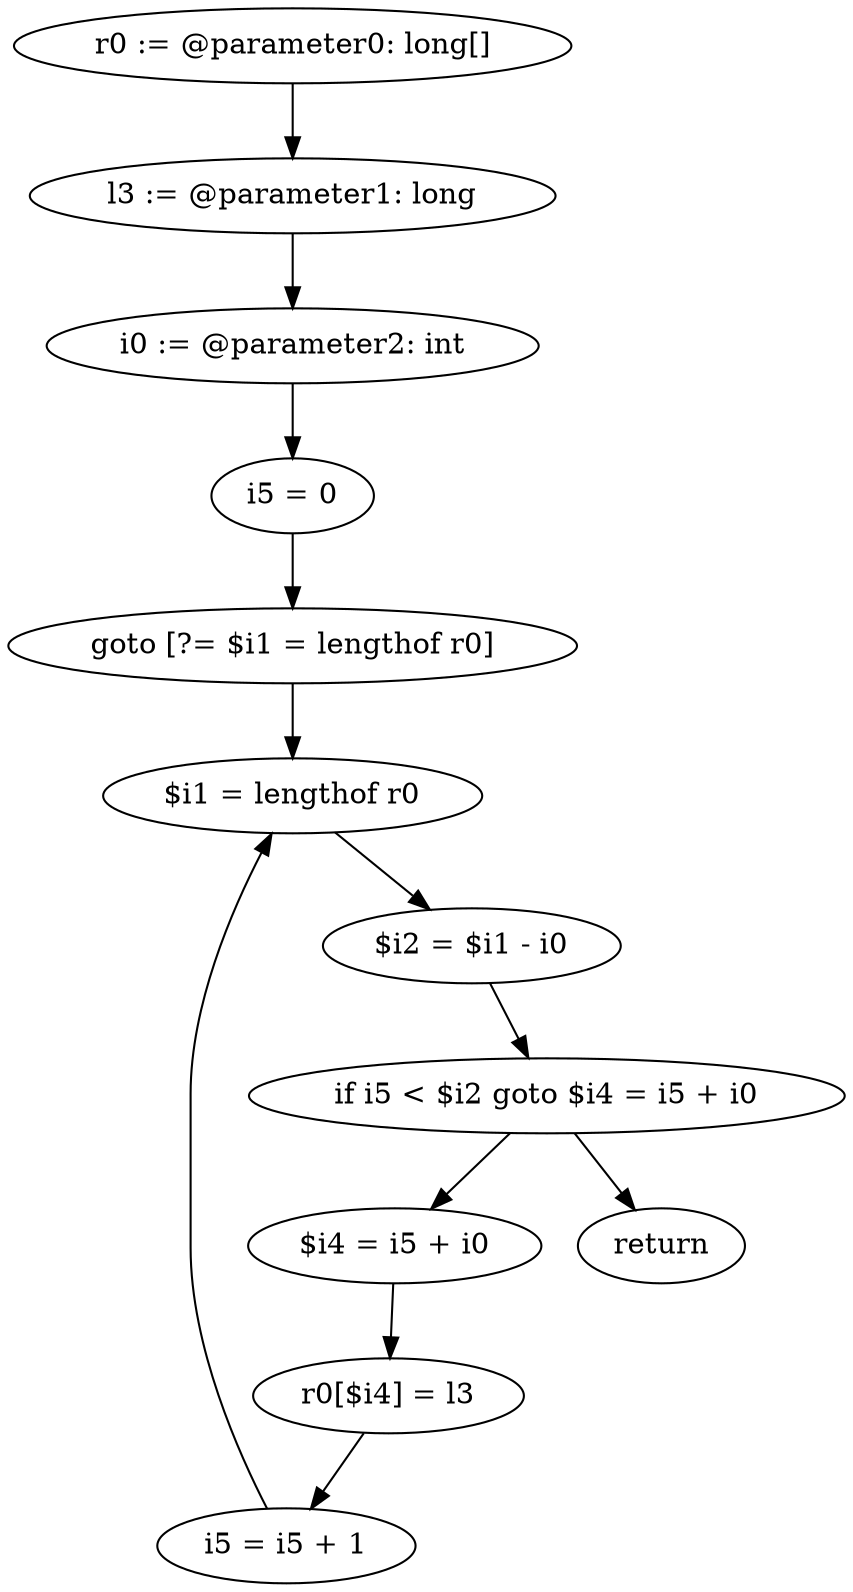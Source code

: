 digraph "unitGraph" {
    "r0 := @parameter0: long[]"
    "l3 := @parameter1: long"
    "i0 := @parameter2: int"
    "i5 = 0"
    "goto [?= $i1 = lengthof r0]"
    "$i4 = i5 + i0"
    "r0[$i4] = l3"
    "i5 = i5 + 1"
    "$i1 = lengthof r0"
    "$i2 = $i1 - i0"
    "if i5 < $i2 goto $i4 = i5 + i0"
    "return"
    "r0 := @parameter0: long[]"->"l3 := @parameter1: long";
    "l3 := @parameter1: long"->"i0 := @parameter2: int";
    "i0 := @parameter2: int"->"i5 = 0";
    "i5 = 0"->"goto [?= $i1 = lengthof r0]";
    "goto [?= $i1 = lengthof r0]"->"$i1 = lengthof r0";
    "$i4 = i5 + i0"->"r0[$i4] = l3";
    "r0[$i4] = l3"->"i5 = i5 + 1";
    "i5 = i5 + 1"->"$i1 = lengthof r0";
    "$i1 = lengthof r0"->"$i2 = $i1 - i0";
    "$i2 = $i1 - i0"->"if i5 < $i2 goto $i4 = i5 + i0";
    "if i5 < $i2 goto $i4 = i5 + i0"->"return";
    "if i5 < $i2 goto $i4 = i5 + i0"->"$i4 = i5 + i0";
}
